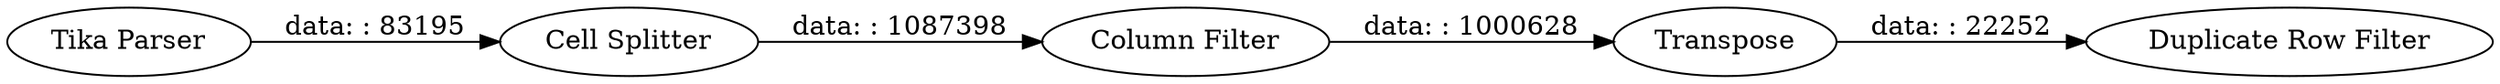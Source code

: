 digraph {
	"7740946343521918498_3" [label=Transpose]
	"7740946343521918498_1" [label="Tika Parser"]
	"7740946343521918498_5" [label="Duplicate Row Filter"]
	"7740946343521918498_2" [label="Cell Splitter"]
	"7740946343521918498_4" [label="Column Filter"]
	"7740946343521918498_2" -> "7740946343521918498_4" [label="data: : 1087398"]
	"7740946343521918498_4" -> "7740946343521918498_3" [label="data: : 1000628"]
	"7740946343521918498_1" -> "7740946343521918498_2" [label="data: : 83195"]
	"7740946343521918498_3" -> "7740946343521918498_5" [label="data: : 22252"]
	rankdir=LR
}
